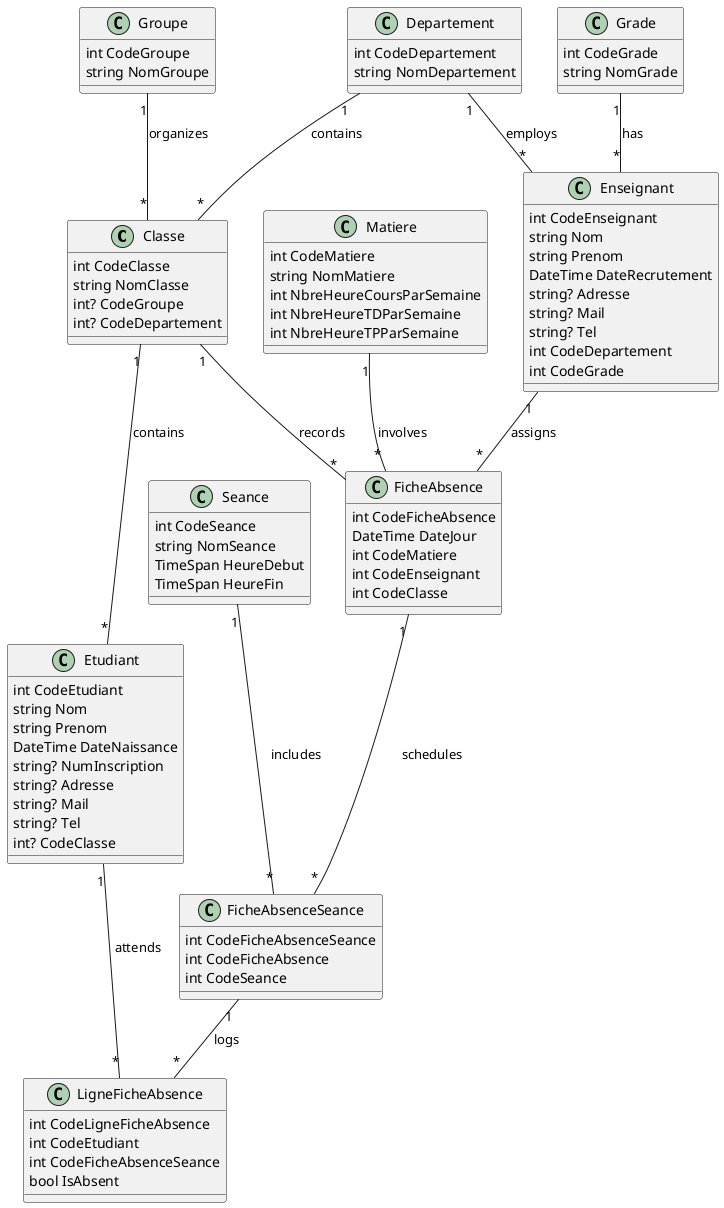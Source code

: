 @startuml

class Classe {
    int CodeClasse
    string NomClasse
    int? CodeGroupe
    int? CodeDepartement
    }
    
class Departement {
    int CodeDepartement
    string NomDepartement
}

class Groupe {
    int CodeGroupe
    string NomGroupe
}

class Enseignant {
    int CodeEnseignant
    string Nom
    string Prenom
    DateTime DateRecrutement
    string? Adresse
    string? Mail
    string? Tel
    int CodeDepartement
    int CodeGrade
}

class Etudiant {
    int CodeEtudiant
    string Nom
    string Prenom
    DateTime DateNaissance
    string? NumInscription
    string? Adresse
    string? Mail
    string? Tel
    int? CodeClasse
}

class FicheAbsence {
    int CodeFicheAbsence
    DateTime DateJour
    int CodeMatiere
    int CodeEnseignant
    int CodeClasse
}

class FicheAbsenceSeance {
    int CodeFicheAbsenceSeance
    int CodeFicheAbsence
    int CodeSeance
}

class Grade {
    int CodeGrade
    string NomGrade
}

class LigneFicheAbsence {
    int CodeLigneFicheAbsence
    int CodeEtudiant
    int CodeFicheAbsenceSeance
    bool IsAbsent
}

class Matiere {
    int CodeMatiere
    string NomMatiere
    int NbreHeureCoursParSemaine
    int NbreHeureTDParSemaine
    int NbreHeureTPParSemaine
}

class Seance {
    int CodeSeance
    string NomSeance
    TimeSpan HeureDebut
    TimeSpan HeureFin
}

Departement "1" -- "*" Classe : contains
Departement "1" -- "*" Enseignant : employs

Groupe "1" -- "*" Classe : organizes

Classe "1" -- "*" Etudiant : contains
Classe "1" -- "*" FicheAbsence : records

Enseignant "1" -- "*" FicheAbsence : assigns

FicheAbsence "1" -- "*" FicheAbsenceSeance : schedules

FicheAbsenceSeance "1" -- "*" LigneFicheAbsence : logs

Etudiant "1" -- "*" LigneFicheAbsence : attends

Grade "1" -- "*" Enseignant : has

Matiere "1" -- "*" FicheAbsence : involves

Seance "1" -- "*" FicheAbsenceSeance : includes

@enduml
